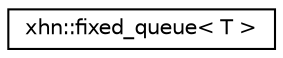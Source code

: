 digraph "Graphical Class Hierarchy"
{
  edge [fontname="Helvetica",fontsize="10",labelfontname="Helvetica",labelfontsize="10"];
  node [fontname="Helvetica",fontsize="10",shape=record];
  rankdir="LR";
  Node1 [label="xhn::fixed_queue\< T \>",height=0.2,width=0.4,color="black", fillcolor="white", style="filled",URL="$classxhn_1_1fixed__queue.html"];
}
